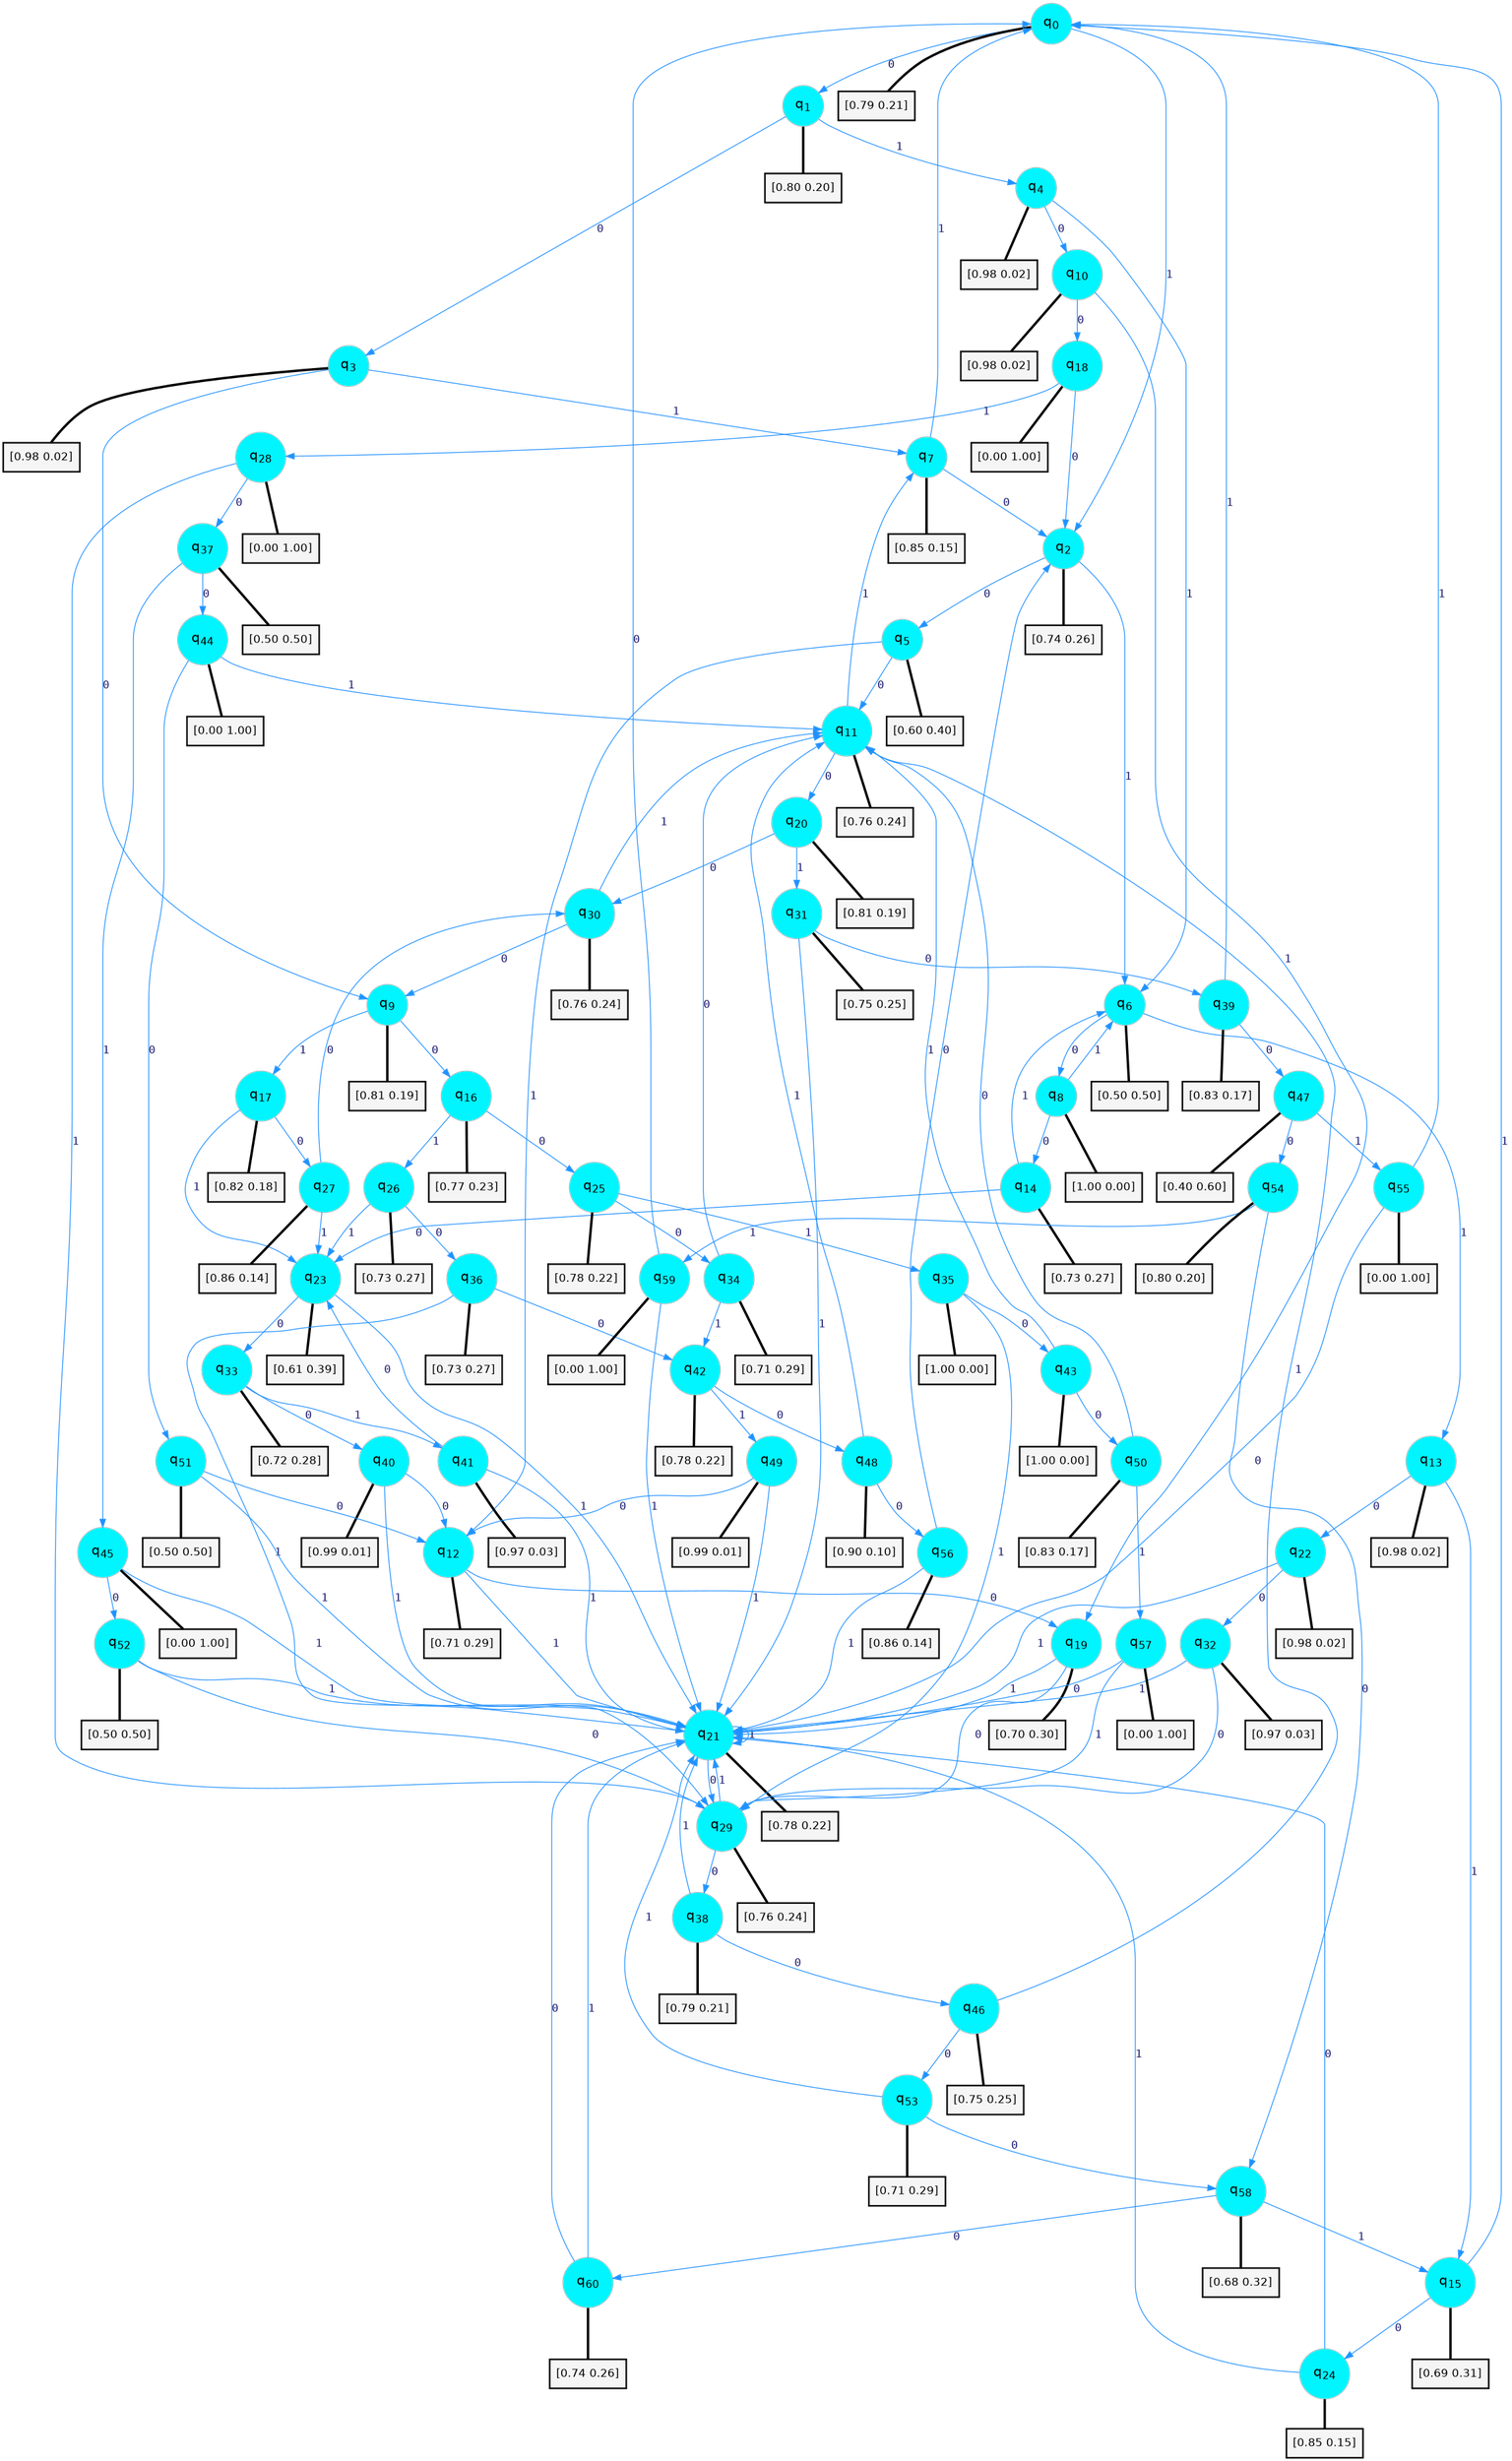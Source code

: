 digraph G {
graph [
bgcolor=transparent, dpi=300, rankdir=TD, size="40,25"];
node [
color=gray, fillcolor=turquoise1, fontcolor=black, fontname=Helvetica, fontsize=16, fontweight=bold, shape=circle, style=filled];
edge [
arrowsize=1, color=dodgerblue1, fontcolor=midnightblue, fontname=courier, fontweight=bold, penwidth=1, style=solid, weight=20];
0[label=<q<SUB>0</SUB>>];
1[label=<q<SUB>1</SUB>>];
2[label=<q<SUB>2</SUB>>];
3[label=<q<SUB>3</SUB>>];
4[label=<q<SUB>4</SUB>>];
5[label=<q<SUB>5</SUB>>];
6[label=<q<SUB>6</SUB>>];
7[label=<q<SUB>7</SUB>>];
8[label=<q<SUB>8</SUB>>];
9[label=<q<SUB>9</SUB>>];
10[label=<q<SUB>10</SUB>>];
11[label=<q<SUB>11</SUB>>];
12[label=<q<SUB>12</SUB>>];
13[label=<q<SUB>13</SUB>>];
14[label=<q<SUB>14</SUB>>];
15[label=<q<SUB>15</SUB>>];
16[label=<q<SUB>16</SUB>>];
17[label=<q<SUB>17</SUB>>];
18[label=<q<SUB>18</SUB>>];
19[label=<q<SUB>19</SUB>>];
20[label=<q<SUB>20</SUB>>];
21[label=<q<SUB>21</SUB>>];
22[label=<q<SUB>22</SUB>>];
23[label=<q<SUB>23</SUB>>];
24[label=<q<SUB>24</SUB>>];
25[label=<q<SUB>25</SUB>>];
26[label=<q<SUB>26</SUB>>];
27[label=<q<SUB>27</SUB>>];
28[label=<q<SUB>28</SUB>>];
29[label=<q<SUB>29</SUB>>];
30[label=<q<SUB>30</SUB>>];
31[label=<q<SUB>31</SUB>>];
32[label=<q<SUB>32</SUB>>];
33[label=<q<SUB>33</SUB>>];
34[label=<q<SUB>34</SUB>>];
35[label=<q<SUB>35</SUB>>];
36[label=<q<SUB>36</SUB>>];
37[label=<q<SUB>37</SUB>>];
38[label=<q<SUB>38</SUB>>];
39[label=<q<SUB>39</SUB>>];
40[label=<q<SUB>40</SUB>>];
41[label=<q<SUB>41</SUB>>];
42[label=<q<SUB>42</SUB>>];
43[label=<q<SUB>43</SUB>>];
44[label=<q<SUB>44</SUB>>];
45[label=<q<SUB>45</SUB>>];
46[label=<q<SUB>46</SUB>>];
47[label=<q<SUB>47</SUB>>];
48[label=<q<SUB>48</SUB>>];
49[label=<q<SUB>49</SUB>>];
50[label=<q<SUB>50</SUB>>];
51[label=<q<SUB>51</SUB>>];
52[label=<q<SUB>52</SUB>>];
53[label=<q<SUB>53</SUB>>];
54[label=<q<SUB>54</SUB>>];
55[label=<q<SUB>55</SUB>>];
56[label=<q<SUB>56</SUB>>];
57[label=<q<SUB>57</SUB>>];
58[label=<q<SUB>58</SUB>>];
59[label=<q<SUB>59</SUB>>];
60[label=<q<SUB>60</SUB>>];
61[label="[0.79 0.21]", shape=box,fontcolor=black, fontname=Helvetica, fontsize=14, penwidth=2, fillcolor=whitesmoke,color=black];
62[label="[0.80 0.20]", shape=box,fontcolor=black, fontname=Helvetica, fontsize=14, penwidth=2, fillcolor=whitesmoke,color=black];
63[label="[0.74 0.26]", shape=box,fontcolor=black, fontname=Helvetica, fontsize=14, penwidth=2, fillcolor=whitesmoke,color=black];
64[label="[0.98 0.02]", shape=box,fontcolor=black, fontname=Helvetica, fontsize=14, penwidth=2, fillcolor=whitesmoke,color=black];
65[label="[0.98 0.02]", shape=box,fontcolor=black, fontname=Helvetica, fontsize=14, penwidth=2, fillcolor=whitesmoke,color=black];
66[label="[0.60 0.40]", shape=box,fontcolor=black, fontname=Helvetica, fontsize=14, penwidth=2, fillcolor=whitesmoke,color=black];
67[label="[0.50 0.50]", shape=box,fontcolor=black, fontname=Helvetica, fontsize=14, penwidth=2, fillcolor=whitesmoke,color=black];
68[label="[0.85 0.15]", shape=box,fontcolor=black, fontname=Helvetica, fontsize=14, penwidth=2, fillcolor=whitesmoke,color=black];
69[label="[1.00 0.00]", shape=box,fontcolor=black, fontname=Helvetica, fontsize=14, penwidth=2, fillcolor=whitesmoke,color=black];
70[label="[0.81 0.19]", shape=box,fontcolor=black, fontname=Helvetica, fontsize=14, penwidth=2, fillcolor=whitesmoke,color=black];
71[label="[0.98 0.02]", shape=box,fontcolor=black, fontname=Helvetica, fontsize=14, penwidth=2, fillcolor=whitesmoke,color=black];
72[label="[0.76 0.24]", shape=box,fontcolor=black, fontname=Helvetica, fontsize=14, penwidth=2, fillcolor=whitesmoke,color=black];
73[label="[0.71 0.29]", shape=box,fontcolor=black, fontname=Helvetica, fontsize=14, penwidth=2, fillcolor=whitesmoke,color=black];
74[label="[0.98 0.02]", shape=box,fontcolor=black, fontname=Helvetica, fontsize=14, penwidth=2, fillcolor=whitesmoke,color=black];
75[label="[0.73 0.27]", shape=box,fontcolor=black, fontname=Helvetica, fontsize=14, penwidth=2, fillcolor=whitesmoke,color=black];
76[label="[0.69 0.31]", shape=box,fontcolor=black, fontname=Helvetica, fontsize=14, penwidth=2, fillcolor=whitesmoke,color=black];
77[label="[0.77 0.23]", shape=box,fontcolor=black, fontname=Helvetica, fontsize=14, penwidth=2, fillcolor=whitesmoke,color=black];
78[label="[0.82 0.18]", shape=box,fontcolor=black, fontname=Helvetica, fontsize=14, penwidth=2, fillcolor=whitesmoke,color=black];
79[label="[0.00 1.00]", shape=box,fontcolor=black, fontname=Helvetica, fontsize=14, penwidth=2, fillcolor=whitesmoke,color=black];
80[label="[0.70 0.30]", shape=box,fontcolor=black, fontname=Helvetica, fontsize=14, penwidth=2, fillcolor=whitesmoke,color=black];
81[label="[0.81 0.19]", shape=box,fontcolor=black, fontname=Helvetica, fontsize=14, penwidth=2, fillcolor=whitesmoke,color=black];
82[label="[0.78 0.22]", shape=box,fontcolor=black, fontname=Helvetica, fontsize=14, penwidth=2, fillcolor=whitesmoke,color=black];
83[label="[0.98 0.02]", shape=box,fontcolor=black, fontname=Helvetica, fontsize=14, penwidth=2, fillcolor=whitesmoke,color=black];
84[label="[0.61 0.39]", shape=box,fontcolor=black, fontname=Helvetica, fontsize=14, penwidth=2, fillcolor=whitesmoke,color=black];
85[label="[0.85 0.15]", shape=box,fontcolor=black, fontname=Helvetica, fontsize=14, penwidth=2, fillcolor=whitesmoke,color=black];
86[label="[0.78 0.22]", shape=box,fontcolor=black, fontname=Helvetica, fontsize=14, penwidth=2, fillcolor=whitesmoke,color=black];
87[label="[0.73 0.27]", shape=box,fontcolor=black, fontname=Helvetica, fontsize=14, penwidth=2, fillcolor=whitesmoke,color=black];
88[label="[0.86 0.14]", shape=box,fontcolor=black, fontname=Helvetica, fontsize=14, penwidth=2, fillcolor=whitesmoke,color=black];
89[label="[0.00 1.00]", shape=box,fontcolor=black, fontname=Helvetica, fontsize=14, penwidth=2, fillcolor=whitesmoke,color=black];
90[label="[0.76 0.24]", shape=box,fontcolor=black, fontname=Helvetica, fontsize=14, penwidth=2, fillcolor=whitesmoke,color=black];
91[label="[0.76 0.24]", shape=box,fontcolor=black, fontname=Helvetica, fontsize=14, penwidth=2, fillcolor=whitesmoke,color=black];
92[label="[0.75 0.25]", shape=box,fontcolor=black, fontname=Helvetica, fontsize=14, penwidth=2, fillcolor=whitesmoke,color=black];
93[label="[0.97 0.03]", shape=box,fontcolor=black, fontname=Helvetica, fontsize=14, penwidth=2, fillcolor=whitesmoke,color=black];
94[label="[0.72 0.28]", shape=box,fontcolor=black, fontname=Helvetica, fontsize=14, penwidth=2, fillcolor=whitesmoke,color=black];
95[label="[0.71 0.29]", shape=box,fontcolor=black, fontname=Helvetica, fontsize=14, penwidth=2, fillcolor=whitesmoke,color=black];
96[label="[1.00 0.00]", shape=box,fontcolor=black, fontname=Helvetica, fontsize=14, penwidth=2, fillcolor=whitesmoke,color=black];
97[label="[0.73 0.27]", shape=box,fontcolor=black, fontname=Helvetica, fontsize=14, penwidth=2, fillcolor=whitesmoke,color=black];
98[label="[0.50 0.50]", shape=box,fontcolor=black, fontname=Helvetica, fontsize=14, penwidth=2, fillcolor=whitesmoke,color=black];
99[label="[0.79 0.21]", shape=box,fontcolor=black, fontname=Helvetica, fontsize=14, penwidth=2, fillcolor=whitesmoke,color=black];
100[label="[0.83 0.17]", shape=box,fontcolor=black, fontname=Helvetica, fontsize=14, penwidth=2, fillcolor=whitesmoke,color=black];
101[label="[0.99 0.01]", shape=box,fontcolor=black, fontname=Helvetica, fontsize=14, penwidth=2, fillcolor=whitesmoke,color=black];
102[label="[0.97 0.03]", shape=box,fontcolor=black, fontname=Helvetica, fontsize=14, penwidth=2, fillcolor=whitesmoke,color=black];
103[label="[0.78 0.22]", shape=box,fontcolor=black, fontname=Helvetica, fontsize=14, penwidth=2, fillcolor=whitesmoke,color=black];
104[label="[1.00 0.00]", shape=box,fontcolor=black, fontname=Helvetica, fontsize=14, penwidth=2, fillcolor=whitesmoke,color=black];
105[label="[0.00 1.00]", shape=box,fontcolor=black, fontname=Helvetica, fontsize=14, penwidth=2, fillcolor=whitesmoke,color=black];
106[label="[0.00 1.00]", shape=box,fontcolor=black, fontname=Helvetica, fontsize=14, penwidth=2, fillcolor=whitesmoke,color=black];
107[label="[0.75 0.25]", shape=box,fontcolor=black, fontname=Helvetica, fontsize=14, penwidth=2, fillcolor=whitesmoke,color=black];
108[label="[0.40 0.60]", shape=box,fontcolor=black, fontname=Helvetica, fontsize=14, penwidth=2, fillcolor=whitesmoke,color=black];
109[label="[0.90 0.10]", shape=box,fontcolor=black, fontname=Helvetica, fontsize=14, penwidth=2, fillcolor=whitesmoke,color=black];
110[label="[0.99 0.01]", shape=box,fontcolor=black, fontname=Helvetica, fontsize=14, penwidth=2, fillcolor=whitesmoke,color=black];
111[label="[0.83 0.17]", shape=box,fontcolor=black, fontname=Helvetica, fontsize=14, penwidth=2, fillcolor=whitesmoke,color=black];
112[label="[0.50 0.50]", shape=box,fontcolor=black, fontname=Helvetica, fontsize=14, penwidth=2, fillcolor=whitesmoke,color=black];
113[label="[0.50 0.50]", shape=box,fontcolor=black, fontname=Helvetica, fontsize=14, penwidth=2, fillcolor=whitesmoke,color=black];
114[label="[0.71 0.29]", shape=box,fontcolor=black, fontname=Helvetica, fontsize=14, penwidth=2, fillcolor=whitesmoke,color=black];
115[label="[0.80 0.20]", shape=box,fontcolor=black, fontname=Helvetica, fontsize=14, penwidth=2, fillcolor=whitesmoke,color=black];
116[label="[0.00 1.00]", shape=box,fontcolor=black, fontname=Helvetica, fontsize=14, penwidth=2, fillcolor=whitesmoke,color=black];
117[label="[0.86 0.14]", shape=box,fontcolor=black, fontname=Helvetica, fontsize=14, penwidth=2, fillcolor=whitesmoke,color=black];
118[label="[0.00 1.00]", shape=box,fontcolor=black, fontname=Helvetica, fontsize=14, penwidth=2, fillcolor=whitesmoke,color=black];
119[label="[0.68 0.32]", shape=box,fontcolor=black, fontname=Helvetica, fontsize=14, penwidth=2, fillcolor=whitesmoke,color=black];
120[label="[0.00 1.00]", shape=box,fontcolor=black, fontname=Helvetica, fontsize=14, penwidth=2, fillcolor=whitesmoke,color=black];
121[label="[0.74 0.26]", shape=box,fontcolor=black, fontname=Helvetica, fontsize=14, penwidth=2, fillcolor=whitesmoke,color=black];
0->1 [label=0];
0->2 [label=1];
0->61 [arrowhead=none, penwidth=3,color=black];
1->3 [label=0];
1->4 [label=1];
1->62 [arrowhead=none, penwidth=3,color=black];
2->5 [label=0];
2->6 [label=1];
2->63 [arrowhead=none, penwidth=3,color=black];
3->9 [label=0];
3->7 [label=1];
3->64 [arrowhead=none, penwidth=3,color=black];
4->10 [label=0];
4->6 [label=1];
4->65 [arrowhead=none, penwidth=3,color=black];
5->11 [label=0];
5->12 [label=1];
5->66 [arrowhead=none, penwidth=3,color=black];
6->8 [label=0];
6->13 [label=1];
6->67 [arrowhead=none, penwidth=3,color=black];
7->2 [label=0];
7->0 [label=1];
7->68 [arrowhead=none, penwidth=3,color=black];
8->14 [label=0];
8->6 [label=1];
8->69 [arrowhead=none, penwidth=3,color=black];
9->16 [label=0];
9->17 [label=1];
9->70 [arrowhead=none, penwidth=3,color=black];
10->18 [label=0];
10->19 [label=1];
10->71 [arrowhead=none, penwidth=3,color=black];
11->20 [label=0];
11->7 [label=1];
11->72 [arrowhead=none, penwidth=3,color=black];
12->19 [label=0];
12->21 [label=1];
12->73 [arrowhead=none, penwidth=3,color=black];
13->22 [label=0];
13->15 [label=1];
13->74 [arrowhead=none, penwidth=3,color=black];
14->23 [label=0];
14->6 [label=1];
14->75 [arrowhead=none, penwidth=3,color=black];
15->24 [label=0];
15->0 [label=1];
15->76 [arrowhead=none, penwidth=3,color=black];
16->25 [label=0];
16->26 [label=1];
16->77 [arrowhead=none, penwidth=3,color=black];
17->27 [label=0];
17->23 [label=1];
17->78 [arrowhead=none, penwidth=3,color=black];
18->2 [label=0];
18->28 [label=1];
18->79 [arrowhead=none, penwidth=3,color=black];
19->29 [label=0];
19->21 [label=1];
19->80 [arrowhead=none, penwidth=3,color=black];
20->30 [label=0];
20->31 [label=1];
20->81 [arrowhead=none, penwidth=3,color=black];
21->29 [label=0];
21->21 [label=1];
21->82 [arrowhead=none, penwidth=3,color=black];
22->32 [label=0];
22->21 [label=1];
22->83 [arrowhead=none, penwidth=3,color=black];
23->33 [label=0];
23->21 [label=1];
23->84 [arrowhead=none, penwidth=3,color=black];
24->21 [label=0];
24->21 [label=1];
24->85 [arrowhead=none, penwidth=3,color=black];
25->34 [label=0];
25->35 [label=1];
25->86 [arrowhead=none, penwidth=3,color=black];
26->36 [label=0];
26->23 [label=1];
26->87 [arrowhead=none, penwidth=3,color=black];
27->30 [label=0];
27->23 [label=1];
27->88 [arrowhead=none, penwidth=3,color=black];
28->37 [label=0];
28->29 [label=1];
28->89 [arrowhead=none, penwidth=3,color=black];
29->38 [label=0];
29->21 [label=1];
29->90 [arrowhead=none, penwidth=3,color=black];
30->9 [label=0];
30->11 [label=1];
30->91 [arrowhead=none, penwidth=3,color=black];
31->39 [label=0];
31->21 [label=1];
31->92 [arrowhead=none, penwidth=3,color=black];
32->29 [label=0];
32->21 [label=1];
32->93 [arrowhead=none, penwidth=3,color=black];
33->40 [label=0];
33->41 [label=1];
33->94 [arrowhead=none, penwidth=3,color=black];
34->11 [label=0];
34->42 [label=1];
34->95 [arrowhead=none, penwidth=3,color=black];
35->43 [label=0];
35->29 [label=1];
35->96 [arrowhead=none, penwidth=3,color=black];
36->42 [label=0];
36->29 [label=1];
36->97 [arrowhead=none, penwidth=3,color=black];
37->44 [label=0];
37->45 [label=1];
37->98 [arrowhead=none, penwidth=3,color=black];
38->46 [label=0];
38->21 [label=1];
38->99 [arrowhead=none, penwidth=3,color=black];
39->47 [label=0];
39->0 [label=1];
39->100 [arrowhead=none, penwidth=3,color=black];
40->12 [label=0];
40->21 [label=1];
40->101 [arrowhead=none, penwidth=3,color=black];
41->23 [label=0];
41->21 [label=1];
41->102 [arrowhead=none, penwidth=3,color=black];
42->48 [label=0];
42->49 [label=1];
42->103 [arrowhead=none, penwidth=3,color=black];
43->50 [label=0];
43->11 [label=1];
43->104 [arrowhead=none, penwidth=3,color=black];
44->51 [label=0];
44->11 [label=1];
44->105 [arrowhead=none, penwidth=3,color=black];
45->52 [label=0];
45->21 [label=1];
45->106 [arrowhead=none, penwidth=3,color=black];
46->53 [label=0];
46->11 [label=1];
46->107 [arrowhead=none, penwidth=3,color=black];
47->54 [label=0];
47->55 [label=1];
47->108 [arrowhead=none, penwidth=3,color=black];
48->56 [label=0];
48->11 [label=1];
48->109 [arrowhead=none, penwidth=3,color=black];
49->12 [label=0];
49->21 [label=1];
49->110 [arrowhead=none, penwidth=3,color=black];
50->11 [label=0];
50->57 [label=1];
50->111 [arrowhead=none, penwidth=3,color=black];
51->12 [label=0];
51->21 [label=1];
51->112 [arrowhead=none, penwidth=3,color=black];
52->29 [label=0];
52->21 [label=1];
52->113 [arrowhead=none, penwidth=3,color=black];
53->58 [label=0];
53->21 [label=1];
53->114 [arrowhead=none, penwidth=3,color=black];
54->58 [label=0];
54->59 [label=1];
54->115 [arrowhead=none, penwidth=3,color=black];
55->21 [label=0];
55->0 [label=1];
55->116 [arrowhead=none, penwidth=3,color=black];
56->2 [label=0];
56->21 [label=1];
56->117 [arrowhead=none, penwidth=3,color=black];
57->21 [label=0];
57->29 [label=1];
57->118 [arrowhead=none, penwidth=3,color=black];
58->60 [label=0];
58->15 [label=1];
58->119 [arrowhead=none, penwidth=3,color=black];
59->0 [label=0];
59->21 [label=1];
59->120 [arrowhead=none, penwidth=3,color=black];
60->21 [label=0];
60->21 [label=1];
60->121 [arrowhead=none, penwidth=3,color=black];
}
